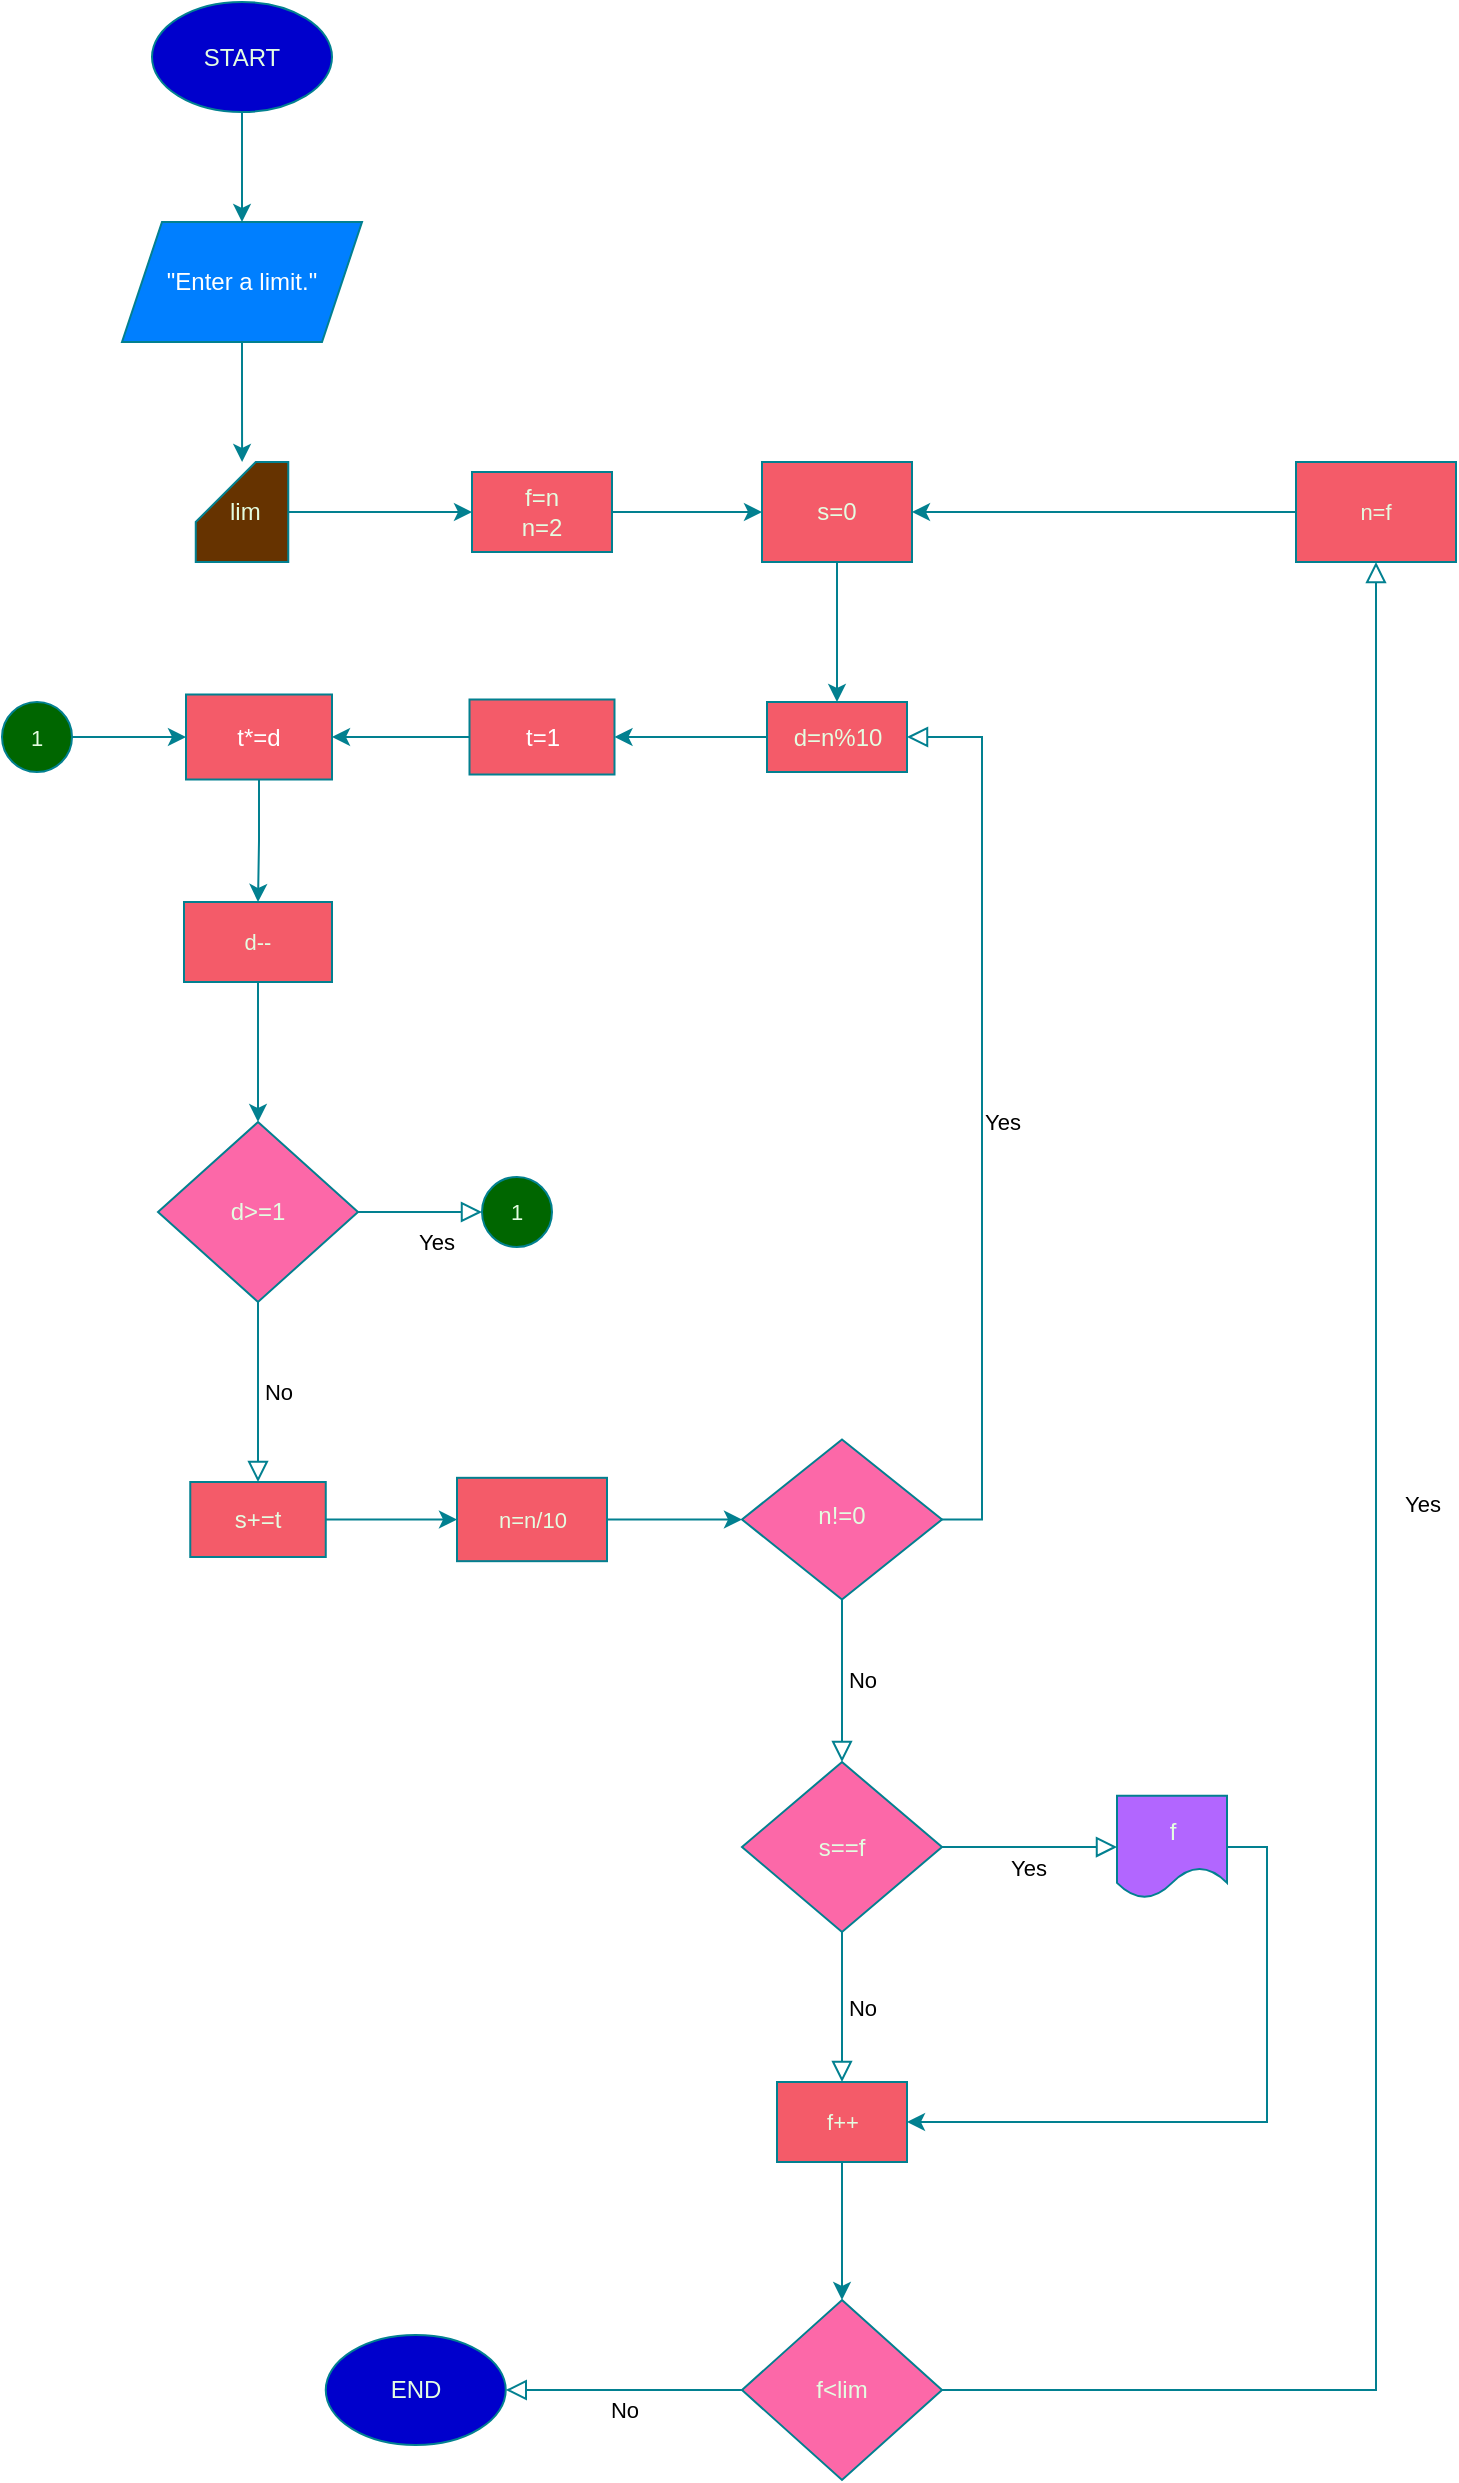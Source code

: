 <mxfile version="22.1.0" type="github">
  <diagram id="C5RBs43oDa-KdzZeNtuy" name="Page-1">
    <mxGraphModel dx="1492" dy="2079" grid="1" gridSize="10" guides="1" tooltips="1" connect="1" arrows="1" fold="1" page="1" pageScale="1" pageWidth="827" pageHeight="1169" math="0" shadow="0">
      <root>
        <mxCell id="WIyWlLk6GJQsqaUBKTNV-0" />
        <mxCell id="WIyWlLk6GJQsqaUBKTNV-1" parent="WIyWlLk6GJQsqaUBKTNV-0" />
        <mxCell id="nasBl9K5YajOh5_W6PYL-2" style="edgeStyle=orthogonalEdgeStyle;rounded=0;orthogonalLoop=1;jettySize=auto;html=1;exitX=0.5;exitY=1;exitDx=0;exitDy=0;strokeColor=#028090;fontColor=#E4FDE1;fillColor=#F45B69;" parent="WIyWlLk6GJQsqaUBKTNV-1" source="nasBl9K5YajOh5_W6PYL-0" target="nasBl9K5YajOh5_W6PYL-3" edge="1">
          <mxGeometry relative="1" as="geometry">
            <mxPoint x="220" y="150" as="targetPoint" />
          </mxGeometry>
        </mxCell>
        <mxCell id="nasBl9K5YajOh5_W6PYL-0" value="&lt;font color=&quot;#ffffff&quot;&gt;&quot;Enter a limit.&quot;&lt;/font&gt;" style="shape=parallelogram;perimeter=parallelogramPerimeter;whiteSpace=wrap;html=1;fixedSize=1;fillColor=#007FFF;labelBackgroundColor=none;strokeColor=#028090;fontColor=#E4FDE1;" parent="WIyWlLk6GJQsqaUBKTNV-1" vertex="1">
          <mxGeometry x="160" y="40" width="120" height="60" as="geometry" />
        </mxCell>
        <mxCell id="nasBl9K5YajOh5_W6PYL-3" value="&amp;nbsp;lim" style="shape=card;whiteSpace=wrap;html=1;strokeColor=#028090;fontColor=#E4FDE1;fillColor=#663300;" parent="WIyWlLk6GJQsqaUBKTNV-1" vertex="1">
          <mxGeometry x="196.88" y="160" width="46.25" height="50" as="geometry" />
        </mxCell>
        <mxCell id="nasBl9K5YajOh5_W6PYL-6" value="Yes" style="edgeStyle=orthogonalEdgeStyle;rounded=0;html=1;jettySize=auto;orthogonalLoop=1;fontSize=11;endArrow=block;endFill=0;endSize=8;strokeWidth=1;shadow=0;labelBackgroundColor=none;strokeColor=#028090;fontColor=default;exitX=1;exitY=0.5;exitDx=0;exitDy=0;entryX=1;entryY=0.5;entryDx=0;entryDy=0;" parent="WIyWlLk6GJQsqaUBKTNV-1" source="WIyWlLk6GJQsqaUBKTNV-10" target="nasBl9K5YajOh5_W6PYL-14" edge="1">
          <mxGeometry x="-0.025" y="-10" relative="1" as="geometry">
            <mxPoint as="offset" />
            <mxPoint x="450" y="184.97" as="sourcePoint" />
            <mxPoint x="670" y="350" as="targetPoint" />
            <Array as="points" />
          </mxGeometry>
        </mxCell>
        <mxCell id="nasBl9K5YajOh5_W6PYL-9" value="No" style="edgeStyle=orthogonalEdgeStyle;rounded=0;html=1;jettySize=auto;orthogonalLoop=1;fontSize=11;endArrow=block;endFill=0;endSize=8;strokeWidth=1;shadow=0;labelBackgroundColor=none;strokeColor=#028090;fontColor=default;exitX=0.5;exitY=1;exitDx=0;exitDy=0;entryX=0.5;entryY=0;entryDx=0;entryDy=0;" parent="WIyWlLk6GJQsqaUBKTNV-1" source="WIyWlLk6GJQsqaUBKTNV-10" target="nasBl9K5YajOh5_W6PYL-19" edge="1">
          <mxGeometry y="10" relative="1" as="geometry">
            <mxPoint as="offset" />
            <mxPoint x="290" y="240" as="sourcePoint" />
            <mxPoint x="380" y="980" as="targetPoint" />
            <Array as="points" />
          </mxGeometry>
        </mxCell>
        <mxCell id="nasBl9K5YajOh5_W6PYL-11" style="edgeStyle=orthogonalEdgeStyle;rounded=0;orthogonalLoop=1;jettySize=auto;html=1;exitX=1;exitY=0.5;exitDx=0;exitDy=0;strokeColor=#028090;fontColor=#E4FDE1;fillColor=#F45B69;entryX=0;entryY=0.5;entryDx=0;entryDy=0;exitPerimeter=0;" parent="WIyWlLk6GJQsqaUBKTNV-1" source="nasBl9K5YajOh5_W6PYL-3" target="nasBl9K5YajOh5_W6PYL-16" edge="1">
          <mxGeometry relative="1" as="geometry">
            <mxPoint x="399.793" y="360" as="targetPoint" />
          </mxGeometry>
        </mxCell>
        <mxCell id="Hs0-DUQ-DO4xvA26hf-c-2" style="edgeStyle=orthogonalEdgeStyle;shape=connector;rounded=0;orthogonalLoop=1;jettySize=auto;html=1;exitX=0.5;exitY=1;exitDx=0;exitDy=0;entryX=0.5;entryY=0;entryDx=0;entryDy=0;labelBackgroundColor=default;strokeColor=#028090;align=center;verticalAlign=middle;fontFamily=Helvetica;fontSize=11;fontColor=#E4FDE1;endArrow=classic;fillColor=#F45B69;" parent="WIyWlLk6GJQsqaUBKTNV-1" source="nasBl9K5YajOh5_W6PYL-10" target="nasBl9K5YajOh5_W6PYL-14" edge="1">
          <mxGeometry relative="1" as="geometry" />
        </mxCell>
        <mxCell id="nasBl9K5YajOh5_W6PYL-10" value="s=0" style="rounded=0;whiteSpace=wrap;html=1;strokeColor=#028090;fontColor=#E4FDE1;fillColor=#F45B69;" parent="WIyWlLk6GJQsqaUBKTNV-1" vertex="1">
          <mxGeometry x="480" y="160" width="75" height="50" as="geometry" />
        </mxCell>
        <mxCell id="nasBl9K5YajOh5_W6PYL-12" value="f&amp;lt;lim" style="rhombus;whiteSpace=wrap;html=1;strokeColor=#028090;fontColor=#E4FDE1;fillColor=#FC68A8;" parent="WIyWlLk6GJQsqaUBKTNV-1" vertex="1">
          <mxGeometry x="470" y="1079" width="100" height="90" as="geometry" />
        </mxCell>
        <mxCell id="nasBl9K5YajOh5_W6PYL-13" value="Yes" style="edgeStyle=orthogonalEdgeStyle;rounded=0;html=1;jettySize=auto;orthogonalLoop=1;fontSize=11;endArrow=block;endFill=0;endSize=8;strokeWidth=1;shadow=0;labelBackgroundColor=none;strokeColor=#028090;fontColor=default;exitX=1;exitY=0.5;exitDx=0;exitDy=0;" parent="WIyWlLk6GJQsqaUBKTNV-1" source="nasBl9K5YajOh5_W6PYL-12" target="pEb8AcUWJKP8pIJCzRxQ-10" edge="1">
          <mxGeometry x="0.169" y="-23" relative="1" as="geometry">
            <mxPoint y="1" as="offset" />
            <mxPoint x="490" y="390" as="sourcePoint" />
            <mxPoint x="630" y="190" as="targetPoint" />
            <Array as="points" />
          </mxGeometry>
        </mxCell>
        <mxCell id="nasBl9K5YajOh5_W6PYL-17" style="edgeStyle=orthogonalEdgeStyle;rounded=0;orthogonalLoop=1;jettySize=auto;html=1;exitX=0;exitY=0.5;exitDx=0;exitDy=0;strokeColor=#028090;fontColor=#E4FDE1;fillColor=#F45B69;entryX=1;entryY=0.5;entryDx=0;entryDy=0;" parent="WIyWlLk6GJQsqaUBKTNV-1" source="nasBl9K5YajOh5_W6PYL-14" target="wX3lc35L_wtewaEbMBnM-1" edge="1">
          <mxGeometry relative="1" as="geometry">
            <mxPoint x="580" y="500" as="targetPoint" />
          </mxGeometry>
        </mxCell>
        <mxCell id="nasBl9K5YajOh5_W6PYL-14" value="d=n%10" style="rounded=0;whiteSpace=wrap;html=1;strokeColor=#028090;fontColor=#E4FDE1;fillColor=#F45B69;" parent="WIyWlLk6GJQsqaUBKTNV-1" vertex="1">
          <mxGeometry x="482.5" y="280" width="70" height="35" as="geometry" />
        </mxCell>
        <mxCell id="nasBl9K5YajOh5_W6PYL-15" value="No" style="edgeStyle=orthogonalEdgeStyle;rounded=0;html=1;jettySize=auto;orthogonalLoop=1;fontSize=11;endArrow=block;endFill=0;endSize=8;strokeWidth=1;shadow=0;labelBackgroundColor=none;strokeColor=#028090;fontColor=default;exitX=0;exitY=0.5;exitDx=0;exitDy=0;entryX=1;entryY=0.5;entryDx=0;entryDy=0;" parent="WIyWlLk6GJQsqaUBKTNV-1" source="nasBl9K5YajOh5_W6PYL-12" target="nasBl9K5YajOh5_W6PYL-31" edge="1">
          <mxGeometry y="10" relative="1" as="geometry">
            <mxPoint as="offset" />
            <mxPoint x="700" y="410" as="sourcePoint" />
            <mxPoint x="710" y="460" as="targetPoint" />
            <Array as="points" />
          </mxGeometry>
        </mxCell>
        <mxCell id="nasBl9K5YajOh5_W6PYL-18" style="edgeStyle=orthogonalEdgeStyle;rounded=0;orthogonalLoop=1;jettySize=auto;html=1;exitX=1;exitY=0.5;exitDx=0;exitDy=0;strokeColor=#028090;fontColor=#E4FDE1;fillColor=#F45B69;entryX=0;entryY=0.5;entryDx=0;entryDy=0;" parent="WIyWlLk6GJQsqaUBKTNV-1" source="nasBl9K5YajOh5_W6PYL-16" target="nasBl9K5YajOh5_W6PYL-10" edge="1">
          <mxGeometry relative="1" as="geometry">
            <mxPoint x="399.793" y="550" as="targetPoint" />
          </mxGeometry>
        </mxCell>
        <mxCell id="nasBl9K5YajOh5_W6PYL-16" value="f=n&lt;br&gt;n=2" style="rounded=0;whiteSpace=wrap;html=1;strokeColor=#028090;fontColor=#E4FDE1;fillColor=#F45B69;" parent="WIyWlLk6GJQsqaUBKTNV-1" vertex="1">
          <mxGeometry x="335" y="165" width="70" height="40" as="geometry" />
        </mxCell>
        <mxCell id="nasBl9K5YajOh5_W6PYL-19" value="s==f" style="rhombus;whiteSpace=wrap;html=1;strokeColor=#028090;fontColor=#E4FDE1;fillColor=#FC68A8;" parent="WIyWlLk6GJQsqaUBKTNV-1" vertex="1">
          <mxGeometry x="470" y="810" width="100" height="85" as="geometry" />
        </mxCell>
        <mxCell id="nasBl9K5YajOh5_W6PYL-21" value="d&amp;gt;=1" style="rhombus;whiteSpace=wrap;html=1;strokeColor=#028090;fontColor=#E4FDE1;fillColor=#FC68A8;" parent="WIyWlLk6GJQsqaUBKTNV-1" vertex="1">
          <mxGeometry x="178" y="490" width="100" height="90" as="geometry" />
        </mxCell>
        <mxCell id="Hs0-DUQ-DO4xvA26hf-c-16" style="edgeStyle=orthogonalEdgeStyle;shape=connector;rounded=0;orthogonalLoop=1;jettySize=auto;html=1;exitX=1;exitY=0.5;exitDx=0;exitDy=0;labelBackgroundColor=default;strokeColor=#028090;align=center;verticalAlign=middle;fontFamily=Helvetica;fontSize=11;fontColor=#E4FDE1;endArrow=classic;fillColor=#F45B69;entryX=1;entryY=0.5;entryDx=0;entryDy=0;" parent="WIyWlLk6GJQsqaUBKTNV-1" source="nasBl9K5YajOh5_W6PYL-29" target="pEb8AcUWJKP8pIJCzRxQ-8" edge="1">
          <mxGeometry relative="1" as="geometry">
            <mxPoint x="733" y="960" as="targetPoint" />
          </mxGeometry>
        </mxCell>
        <mxCell id="nasBl9K5YajOh5_W6PYL-29" value="f" style="shape=document;whiteSpace=wrap;html=1;boundedLbl=1;strokeColor=#028090;fontColor=#E4FDE1;fillColor=#B266FF;" parent="WIyWlLk6GJQsqaUBKTNV-1" vertex="1">
          <mxGeometry x="657.5" y="826.88" width="55" height="51.25" as="geometry" />
        </mxCell>
        <mxCell id="nasBl9K5YajOh5_W6PYL-31" value="END" style="ellipse;whiteSpace=wrap;html=1;strokeColor=#028090;fontColor=#E4FDE1;fillColor=#0000CC;" parent="WIyWlLk6GJQsqaUBKTNV-1" vertex="1">
          <mxGeometry x="261.88" y="1096.5" width="90" height="55" as="geometry" />
        </mxCell>
        <mxCell id="nasBl9K5YajOh5_W6PYL-34" style="edgeStyle=orthogonalEdgeStyle;rounded=0;orthogonalLoop=1;jettySize=auto;html=1;exitX=0.5;exitY=1;exitDx=0;exitDy=0;entryX=0.5;entryY=0;entryDx=0;entryDy=0;strokeColor=#028090;fontColor=#E4FDE1;fillColor=#F45B69;" parent="WIyWlLk6GJQsqaUBKTNV-1" source="nasBl9K5YajOh5_W6PYL-33" target="nasBl9K5YajOh5_W6PYL-0" edge="1">
          <mxGeometry relative="1" as="geometry" />
        </mxCell>
        <mxCell id="nasBl9K5YajOh5_W6PYL-33" value="START" style="ellipse;whiteSpace=wrap;html=1;strokeColor=#028090;fontColor=#E4FDE1;fillColor=#0000CC;" parent="WIyWlLk6GJQsqaUBKTNV-1" vertex="1">
          <mxGeometry x="175" y="-70" width="90" height="55" as="geometry" />
        </mxCell>
        <mxCell id="WIyWlLk6GJQsqaUBKTNV-10" value="n!=0" style="rhombus;whiteSpace=wrap;html=1;shadow=0;fontFamily=Helvetica;fontSize=12;align=center;strokeWidth=1;spacing=6;spacingTop=-4;labelBackgroundColor=none;fillColor=#FC68A8;strokeColor=#028090;fontColor=#E4FDE1;" parent="WIyWlLk6GJQsqaUBKTNV-1" vertex="1">
          <mxGeometry x="470" y="648.75" width="100" height="80" as="geometry" />
        </mxCell>
        <mxCell id="wX3lc35L_wtewaEbMBnM-2" style="edgeStyle=orthogonalEdgeStyle;shape=connector;rounded=0;orthogonalLoop=1;jettySize=auto;html=1;exitX=0;exitY=0.5;exitDx=0;exitDy=0;labelBackgroundColor=default;strokeColor=#028090;align=center;verticalAlign=middle;fontFamily=Helvetica;fontSize=11;fontColor=#E4FDE1;endArrow=classic;fillColor=#F45B69;entryX=1;entryY=0.5;entryDx=0;entryDy=0;" parent="WIyWlLk6GJQsqaUBKTNV-1" source="wX3lc35L_wtewaEbMBnM-1" target="pEb8AcUWJKP8pIJCzRxQ-2" edge="1">
          <mxGeometry relative="1" as="geometry">
            <mxPoint x="313.8" y="298" as="targetPoint" />
          </mxGeometry>
        </mxCell>
        <mxCell id="Hs0-DUQ-DO4xvA26hf-c-9" style="edgeStyle=orthogonalEdgeStyle;shape=connector;rounded=0;orthogonalLoop=1;jettySize=auto;html=1;exitX=1;exitY=0.5;exitDx=0;exitDy=0;labelBackgroundColor=default;strokeColor=#028090;align=center;verticalAlign=middle;fontFamily=Helvetica;fontSize=11;fontColor=#E4FDE1;endArrow=classic;fillColor=#F45B69;" parent="WIyWlLk6GJQsqaUBKTNV-1" source="wX3lc35L_wtewaEbMBnM-4" target="Hs0-DUQ-DO4xvA26hf-c-10" edge="1">
          <mxGeometry relative="1" as="geometry">
            <mxPoint x="180" y="798.316" as="targetPoint" />
          </mxGeometry>
        </mxCell>
        <mxCell id="wX3lc35L_wtewaEbMBnM-4" value="s+=t" style="rounded=0;whiteSpace=wrap;html=1;strokeColor=#028090;align=center;verticalAlign=middle;fontFamily=Helvetica;fontSize=12;fontColor=#E4FDE1;fillColor=#F45B69;" parent="WIyWlLk6GJQsqaUBKTNV-1" vertex="1">
          <mxGeometry x="194.13" y="670" width="67.75" height="37.5" as="geometry" />
        </mxCell>
        <mxCell id="Hs0-DUQ-DO4xvA26hf-c-4" style="edgeStyle=orthogonalEdgeStyle;shape=connector;rounded=0;orthogonalLoop=1;jettySize=auto;html=1;exitX=0.5;exitY=1;exitDx=0;exitDy=0;entryX=0.5;entryY=0;entryDx=0;entryDy=0;labelBackgroundColor=default;strokeColor=#028090;align=center;verticalAlign=middle;fontFamily=Helvetica;fontSize=11;fontColor=#E4FDE1;endArrow=classic;fillColor=#F45B69;" parent="WIyWlLk6GJQsqaUBKTNV-1" source="Hs0-DUQ-DO4xvA26hf-c-3" target="nasBl9K5YajOh5_W6PYL-21" edge="1">
          <mxGeometry relative="1" as="geometry" />
        </mxCell>
        <mxCell id="Hs0-DUQ-DO4xvA26hf-c-3" value="d--" style="rounded=0;whiteSpace=wrap;html=1;strokeColor=#028090;align=center;verticalAlign=middle;fontFamily=Helvetica;fontSize=11;fontColor=#E4FDE1;fillColor=#F45B69;" parent="WIyWlLk6GJQsqaUBKTNV-1" vertex="1">
          <mxGeometry x="191" y="380" width="74" height="40" as="geometry" />
        </mxCell>
        <mxCell id="Hs0-DUQ-DO4xvA26hf-c-5" value="Yes" style="edgeStyle=orthogonalEdgeStyle;rounded=0;html=1;jettySize=auto;orthogonalLoop=1;fontSize=11;endArrow=block;endFill=0;endSize=8;strokeWidth=1;shadow=0;labelBackgroundColor=none;strokeColor=#028090;fontColor=default;exitX=1;exitY=0.5;exitDx=0;exitDy=0;" parent="WIyWlLk6GJQsqaUBKTNV-1" source="nasBl9K5YajOh5_W6PYL-21" target="pEb8AcUWJKP8pIJCzRxQ-5" edge="1">
          <mxGeometry x="0.234" y="-15" relative="1" as="geometry">
            <mxPoint as="offset" />
            <mxPoint x="740" y="650" as="sourcePoint" />
            <mxPoint x="354" y="535" as="targetPoint" />
            <Array as="points" />
          </mxGeometry>
        </mxCell>
        <mxCell id="Hs0-DUQ-DO4xvA26hf-c-7" value="No" style="edgeStyle=orthogonalEdgeStyle;rounded=0;html=1;jettySize=auto;orthogonalLoop=1;fontSize=11;endArrow=block;endFill=0;endSize=8;strokeWidth=1;shadow=0;labelBackgroundColor=none;strokeColor=#028090;fontColor=default;exitX=0.5;exitY=1;exitDx=0;exitDy=0;entryX=0.5;entryY=0;entryDx=0;entryDy=0;" parent="WIyWlLk6GJQsqaUBKTNV-1" source="nasBl9K5YajOh5_W6PYL-21" target="wX3lc35L_wtewaEbMBnM-4" edge="1">
          <mxGeometry y="10" relative="1" as="geometry">
            <mxPoint as="offset" />
            <mxPoint x="670" y="720" as="sourcePoint" />
            <mxPoint x="569" y="720" as="targetPoint" />
            <Array as="points" />
          </mxGeometry>
        </mxCell>
        <mxCell id="Hs0-DUQ-DO4xvA26hf-c-11" style="edgeStyle=orthogonalEdgeStyle;shape=connector;rounded=0;orthogonalLoop=1;jettySize=auto;html=1;exitX=1;exitY=0.5;exitDx=0;exitDy=0;entryX=0;entryY=0.5;entryDx=0;entryDy=0;labelBackgroundColor=default;strokeColor=#028090;align=center;verticalAlign=middle;fontFamily=Helvetica;fontSize=11;fontColor=#E4FDE1;endArrow=classic;fillColor=#F45B69;" parent="WIyWlLk6GJQsqaUBKTNV-1" source="Hs0-DUQ-DO4xvA26hf-c-10" target="WIyWlLk6GJQsqaUBKTNV-10" edge="1">
          <mxGeometry relative="1" as="geometry" />
        </mxCell>
        <mxCell id="Hs0-DUQ-DO4xvA26hf-c-10" value="n=n/10" style="rounded=0;whiteSpace=wrap;html=1;strokeColor=#028090;align=center;verticalAlign=middle;fontFamily=Helvetica;fontSize=11;fontColor=#E4FDE1;fillColor=#F45B69;" parent="WIyWlLk6GJQsqaUBKTNV-1" vertex="1">
          <mxGeometry x="327.5" y="667.91" width="75" height="41.68" as="geometry" />
        </mxCell>
        <mxCell id="Hs0-DUQ-DO4xvA26hf-c-12" value="Yes" style="edgeStyle=orthogonalEdgeStyle;rounded=0;html=1;jettySize=auto;orthogonalLoop=1;fontSize=11;endArrow=block;endFill=0;endSize=8;strokeWidth=1;shadow=0;labelBackgroundColor=none;strokeColor=#028090;fontColor=default;exitX=1;exitY=0.5;exitDx=0;exitDy=0;entryX=0;entryY=0.5;entryDx=0;entryDy=0;" parent="WIyWlLk6GJQsqaUBKTNV-1" source="nasBl9K5YajOh5_W6PYL-19" target="nasBl9K5YajOh5_W6PYL-29" edge="1">
          <mxGeometry x="-0.011" y="-10" relative="1" as="geometry">
            <mxPoint as="offset" />
            <mxPoint x="480" y="980" as="sourcePoint" />
            <mxPoint x="468" y="610" as="targetPoint" />
            <Array as="points" />
          </mxGeometry>
        </mxCell>
        <mxCell id="Hs0-DUQ-DO4xvA26hf-c-14" value="No" style="edgeStyle=orthogonalEdgeStyle;rounded=0;html=1;jettySize=auto;orthogonalLoop=1;fontSize=11;endArrow=block;endFill=0;endSize=8;strokeWidth=1;shadow=0;labelBackgroundColor=none;strokeColor=#028090;fontColor=default;exitX=0.5;exitY=1;exitDx=0;exitDy=0;" parent="WIyWlLk6GJQsqaUBKTNV-1" source="nasBl9K5YajOh5_W6PYL-19" target="pEb8AcUWJKP8pIJCzRxQ-8" edge="1">
          <mxGeometry y="10" relative="1" as="geometry">
            <mxPoint as="offset" />
            <mxPoint x="380" y="1050" as="sourcePoint" />
            <mxPoint x="520" y="1000" as="targetPoint" />
            <Array as="points" />
          </mxGeometry>
        </mxCell>
        <mxCell id="wX3lc35L_wtewaEbMBnM-1" value="&lt;font color=&quot;#ffffff&quot;&gt;t=1&lt;/font&gt;" style="rounded=0;whiteSpace=wrap;html=1;fillColor=#F45B69;strokeColor=#028090;" parent="WIyWlLk6GJQsqaUBKTNV-1" vertex="1">
          <mxGeometry x="333.75" y="278.75" width="72.5" height="37.5" as="geometry" />
        </mxCell>
        <mxCell id="pEb8AcUWJKP8pIJCzRxQ-4" style="edgeStyle=orthogonalEdgeStyle;shape=connector;rounded=0;orthogonalLoop=1;jettySize=auto;html=1;exitX=0.5;exitY=1;exitDx=0;exitDy=0;entryX=0.5;entryY=0;entryDx=0;entryDy=0;labelBackgroundColor=default;strokeColor=#028090;align=center;verticalAlign=middle;fontFamily=Helvetica;fontSize=11;fontColor=#E4FDE1;endArrow=classic;fillColor=#F45B69;" edge="1" parent="WIyWlLk6GJQsqaUBKTNV-1" source="pEb8AcUWJKP8pIJCzRxQ-2" target="Hs0-DUQ-DO4xvA26hf-c-3">
          <mxGeometry relative="1" as="geometry" />
        </mxCell>
        <mxCell id="pEb8AcUWJKP8pIJCzRxQ-2" value="&lt;font color=&quot;#ffffff&quot;&gt;t*=d&lt;/font&gt;" style="rounded=0;whiteSpace=wrap;html=1;strokeColor=#028090;align=center;verticalAlign=middle;fontFamily=Helvetica;fontSize=12;fontColor=default;fillColor=#F45B69;" vertex="1" parent="WIyWlLk6GJQsqaUBKTNV-1">
          <mxGeometry x="192" y="276.25" width="73" height="42.5" as="geometry" />
        </mxCell>
        <mxCell id="pEb8AcUWJKP8pIJCzRxQ-5" value="1" style="ellipse;whiteSpace=wrap;html=1;aspect=fixed;rounded=0;strokeColor=#028090;align=center;verticalAlign=middle;fontFamily=Helvetica;fontSize=11;fontColor=#E4FDE1;fillColor=#006600;" vertex="1" parent="WIyWlLk6GJQsqaUBKTNV-1">
          <mxGeometry x="340" y="517.5" width="35" height="35" as="geometry" />
        </mxCell>
        <mxCell id="pEb8AcUWJKP8pIJCzRxQ-7" style="edgeStyle=orthogonalEdgeStyle;shape=connector;rounded=0;orthogonalLoop=1;jettySize=auto;html=1;exitX=1;exitY=0.5;exitDx=0;exitDy=0;entryX=0;entryY=0.5;entryDx=0;entryDy=0;labelBackgroundColor=default;strokeColor=#028090;align=center;verticalAlign=middle;fontFamily=Helvetica;fontSize=11;fontColor=#E4FDE1;endArrow=classic;fillColor=#F45B69;" edge="1" parent="WIyWlLk6GJQsqaUBKTNV-1" source="pEb8AcUWJKP8pIJCzRxQ-6" target="pEb8AcUWJKP8pIJCzRxQ-2">
          <mxGeometry relative="1" as="geometry" />
        </mxCell>
        <mxCell id="pEb8AcUWJKP8pIJCzRxQ-6" value="1" style="ellipse;whiteSpace=wrap;html=1;aspect=fixed;rounded=0;strokeColor=#028090;align=center;verticalAlign=middle;fontFamily=Helvetica;fontSize=11;fontColor=#E4FDE1;fillColor=#006600;" vertex="1" parent="WIyWlLk6GJQsqaUBKTNV-1">
          <mxGeometry x="100" y="280" width="35" height="35" as="geometry" />
        </mxCell>
        <mxCell id="pEb8AcUWJKP8pIJCzRxQ-9" style="edgeStyle=orthogonalEdgeStyle;shape=connector;rounded=0;orthogonalLoop=1;jettySize=auto;html=1;exitX=0.5;exitY=1;exitDx=0;exitDy=0;entryX=0.5;entryY=0;entryDx=0;entryDy=0;labelBackgroundColor=default;strokeColor=#028090;align=center;verticalAlign=middle;fontFamily=Helvetica;fontSize=11;fontColor=#E4FDE1;endArrow=classic;fillColor=#F45B69;" edge="1" parent="WIyWlLk6GJQsqaUBKTNV-1" source="pEb8AcUWJKP8pIJCzRxQ-8" target="nasBl9K5YajOh5_W6PYL-12">
          <mxGeometry relative="1" as="geometry" />
        </mxCell>
        <mxCell id="pEb8AcUWJKP8pIJCzRxQ-8" value="f++" style="rounded=0;whiteSpace=wrap;html=1;strokeColor=#028090;align=center;verticalAlign=middle;fontFamily=Helvetica;fontSize=11;fontColor=#E4FDE1;fillColor=#F45B69;" vertex="1" parent="WIyWlLk6GJQsqaUBKTNV-1">
          <mxGeometry x="487.5" y="970" width="65" height="40" as="geometry" />
        </mxCell>
        <mxCell id="pEb8AcUWJKP8pIJCzRxQ-11" style="edgeStyle=orthogonalEdgeStyle;shape=connector;rounded=0;orthogonalLoop=1;jettySize=auto;html=1;exitX=0;exitY=0.5;exitDx=0;exitDy=0;entryX=1;entryY=0.5;entryDx=0;entryDy=0;labelBackgroundColor=default;strokeColor=#028090;align=center;verticalAlign=middle;fontFamily=Helvetica;fontSize=11;fontColor=#E4FDE1;endArrow=classic;fillColor=#F45B69;" edge="1" parent="WIyWlLk6GJQsqaUBKTNV-1" source="pEb8AcUWJKP8pIJCzRxQ-10" target="nasBl9K5YajOh5_W6PYL-10">
          <mxGeometry relative="1" as="geometry" />
        </mxCell>
        <mxCell id="pEb8AcUWJKP8pIJCzRxQ-10" value="n=f" style="rounded=0;whiteSpace=wrap;html=1;strokeColor=#028090;align=center;verticalAlign=middle;fontFamily=Helvetica;fontSize=11;fontColor=#E4FDE1;fillColor=#F45B69;" vertex="1" parent="WIyWlLk6GJQsqaUBKTNV-1">
          <mxGeometry x="747" y="160" width="80" height="50" as="geometry" />
        </mxCell>
      </root>
    </mxGraphModel>
  </diagram>
</mxfile>
